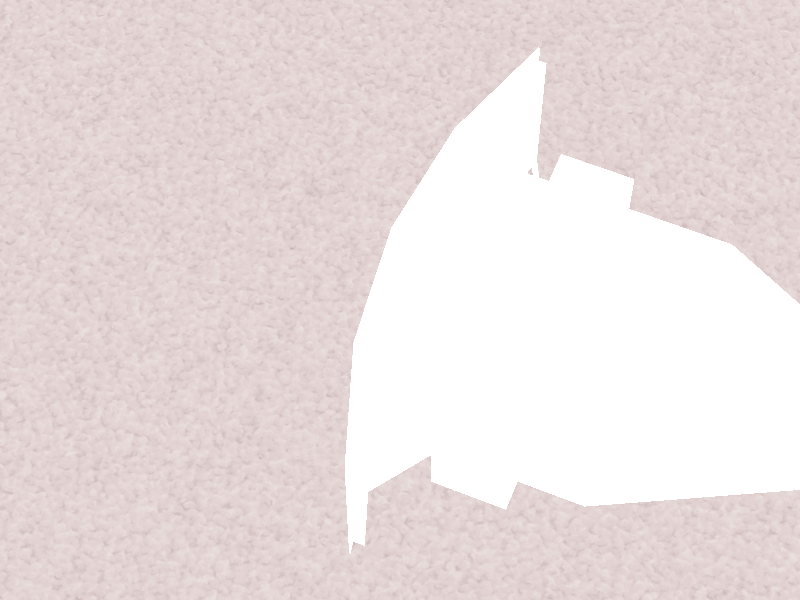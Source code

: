 
#version 3.5

global_settings {
    assumed_gamma 1
}
        
light_source {
    <200, 200, 200>*10000
    rgb 1.3
}
        
camera {
  location    <144.26919555664062, 59.194000244140625, 288.53839111328125>
  direction   y
  sky         z
  up          z
  right       (4/3)*x
  look_at     <0, 0, 0>
  angle       20
}
        
background {
    color rgb <0.60, 0.70, 0.95>
}
        
plane {
  z, -76.93689727783203

  texture {
    pigment {
      bozo
      color_map {
        [ 0.0 color rgb<0.356, 0.321, 0.274> ]
        [ 0.1 color rgb<0.611, 0.500, 0.500> ]
        [ 0.4 color rgb<0.745, 0.623, 0.623> ]
        [ 1.0 color rgb<0.837, 0.782, 0.745> ]
      }
      warp { turbulence 0.6 }
    }
    finish {
      diffuse 0.6
      ambient 0.1
      specular 0.2
      reflection {
        0.2, 0.6
        fresnel on
      }
      conserve_energy
    }
  }
}
        
#declare Mesh_Texture=
  texture{
    pigment{
      uv_mapping
      spiral2 8
      color_map {
        [0.5 color rgb 1 ]
        [0.5 color rgb <0,0,0.2> ]
      }
      scale 0.8
    }
    finish {
      specular 0.3
      roughness 0.01
    }
}
        
#declare Mesh=
mesh2 {
    vertex_vectors {
        152,
        <-36.067100524902344, -14.798500061035156, -4.116000175476074>, <-18.497299194335938, -14.798500061035156, 2.031899929046631>, <-18.497299194335938, 14.798500061035156, 2.031899929046631>,
		<-36.067100524902344, 14.798500061035156, -4.116000175476074>, <9.999999747378752e-05, -14.798500061035156, 4.116099834442139>, <9.999999747378752e-05, 14.798500061035156, 4.116099834442139>,
		<18.497400283813477, -14.798500061035156, 2.031899929046631>, <18.497400283813477, 14.798500061035156, 2.031899929046631>, <36.067298889160156, -14.798500061035156, -4.116099834442139>,
		<36.067298889160156, 14.798500061035156, -4.116099834442139>, <-17.757400512695312, -13.756099700927734, -0.06520000100135803>, <-34.6244010925293, -13.756099700927734, -5.967199802398682>,
		<-17.757400512695312, 13.755999565124512, -0.06520000100135803>, <-34.6244010925293, 13.755999565124512, -5.967199802398682>, <9.999999747378752e-05, -13.756099700927734, 1.9356000423431396>,
		<9.999999747378752e-05, 13.755999565124512, 1.9356000423431396>, <17.75749969482422, -13.756099700927734, -0.06520000100135803>, <17.75749969482422, 13.755999565124512, -0.06520000100135803>,
		<34.62459945678711, -13.756099700927734, -5.967199802398682>, <34.62459945678711, 13.755999565124512, -5.967199802398682>, <-36.067100524902344, -14.798500061035156, -4.392300128936768>,
		<-18.497299194335938, -14.798500061035156, 1.7555999755859375>, <-18.497299194335938, 14.798500061035156, 1.7555999755859375>, <-36.067100524902344, 14.798500061035156, -4.392300128936768>,
		<9.999999747378752e-05, -14.798500061035156, 3.8396999835968018>, <9.999999747378752e-05, 14.798500061035156, 3.8396999835968018>, <18.497400283813477, -14.798500061035156, 1.7555999755859375>,
		<18.497400283813477, 14.798500061035156, 1.7555999755859375>, <36.067298889160156, -14.798500061035156, -4.392399787902832>, <36.067298889160156, 14.798500061035156, -4.392399787902832>,
		<-34.6244010925293, -13.756099700927734, -4.187099933624268>, <-17.757400512695312, -13.756099700927734, 1.715000033378601>, <-17.757400512695312, 13.755999565124512, 1.715000033378601>,
		<-34.6244010925293, 13.755999565124512, -4.187099933624268>, <9.999999747378752e-05, -13.756099700927734, 3.7156999111175537>, <9.999999747378752e-05, 13.755999565124512, 3.7156999111175537>,
		<17.75749969482422, -13.756099700927734, 1.714900016784668>, <17.75749969482422, 13.755999565124512, 1.714900016784668>, <34.62459945678711, -13.756099700927734, -4.187099933624268>,
		<34.62459945678711, 13.755999565124512, -4.187099933624268>, <18.9596004486084, -6.979100227355957, -10.73799991607666>, <19.149799346923828, -6.979100227355957, -11.14579963684082>,
		<18.9596004486084, -7.428999900817871, -10.73799991607666>, <18.769500732421875, -6.979100227355957, -10.3302001953125>, <18.9596004486084, -6.529099941253662, -10.73799991607666>,
		<19.149799346923828, -6.979100227355957, -11.14579963684082>, <31.73270034790039, -6.979100227355957, -4.935200214385986>, <31.542600631713867, -7.428999900817871, -4.527400016784668>,
		<31.352399826049805, -6.979100227355957, -4.11959981918335>, <31.542600631713867, -6.529099941253662, -4.527400016784668>, <31.73270034790039, -6.979100227355957, -4.935200214385986>,
		<31.542600631713867, -6.979100227355957, -4.527400016784668>, <18.9596004486084, 6.828100204467773, -10.73799991607666>, <19.149799346923828, 6.828100204467773, -11.14579963684082>,
		<18.9596004486084, 6.3780999183654785, -10.73799991607666>, <18.769500732421875, 6.828100204467773, -10.3302001953125>, <18.9596004486084, 7.27810001373291, -10.73799991607666>,
		<19.149799346923828, 6.828100204467773, -11.14579963684082>, <31.73270034790039, 6.828100204467773, -4.935200214385986>, <31.542600631713867, 6.3780999183654785, -4.527400016784668>,
		<31.352399826049805, 6.828100204467773, -4.11959981918335>, <31.542600631713867, 7.27810001373291, -4.527400016784668>, <31.73270034790039, 6.828100204467773, -4.935200214385986>,
		<31.542600631713867, 6.828100204467773, -4.527400016784668>, <25.38479995727539, -6.35830020904541, -23.47439956665039>, <25.38479995727539, 5.739999771118164, -23.47439956665039>,
		<25.38479995727539, 5.739999771118164, -12.119000434875488>, <25.38479995727539, -6.35830020904541, -12.119000434875488>, <19.866300582885742, -6.35830020904541, -23.47439956665039>,
		<19.866300582885742, -6.35830020904541, -12.119000434875488>, <19.866300582885742, 5.739999771118164, -12.119000434875488>, <19.866300582885742, 5.739999771118164, -23.47439956665039>,
		<25.38479995727539, -6.35830020904541, -23.47439956665039>, <25.38479995727539, -6.35830020904541, -12.119000434875488>, <19.866300582885742, -6.35830020904541, -12.119000434875488>,
		<19.866300582885742, -6.35830020904541, -23.47439956665039>, <25.38479995727539, 5.739999771118164, -12.119000434875488>, <19.866300582885742, -6.35830020904541, -12.119000434875488>,
		<25.38479995727539, 5.739999771118164, -12.119000434875488>, <25.38479995727539, 5.739999771118164, -23.47439956665039>, <19.866300582885742, 5.739999771118164, -23.47439956665039>,
		<19.866300582885742, 5.739999771118164, -12.119000434875488>, <25.38479995727539, 5.739999771118164, -23.47439956665039>, <19.866300582885742, -6.35830020904541, -23.47439956665039>,
		<-19.58060073852539, -6.35830020904541, -23.47439956665039>, <-19.58060073852539, 5.739999771118164, -23.47439956665039>, <-19.58060073852539, 5.739999771118164, -12.119000434875488>,
		<-19.58060073852539, -6.35830020904541, -12.119000434875488>, <-25.099199295043945, -6.35830020904541, -23.47439956665039>, <-25.099199295043945, -6.35830020904541, -12.119000434875488>,
		<-25.099199295043945, 5.739999771118164, -12.119000434875488>, <-25.099199295043945, 5.739999771118164, -23.47439956665039>, <-19.58060073852539, -6.35830020904541, -23.47439956665039>,
		<-19.58060073852539, -6.35830020904541, -12.119000434875488>, <-25.099199295043945, -6.35830020904541, -12.119000434875488>, <-25.099199295043945, -6.35830020904541, -23.47439956665039>,
		<-19.58060073852539, 5.739999771118164, -12.119000434875488>, <-25.099199295043945, -6.35830020904541, -12.119000434875488>, <-19.58060073852539, 5.739999771118164, -12.119000434875488>,
		<-19.58060073852539, 5.739999771118164, -23.47439956665039>, <-25.099199295043945, 5.739999771118164, -23.47439956665039>, <-25.099199295043945, 5.739999771118164, -12.119000434875488>,
		<-19.58060073852539, 5.739999771118164, -23.47439956665039>, <-25.099199295043945, -6.35830020904541, -23.47439956665039>, <5.342899799346924, 7.836900234222412, -59.977500915527344>,
		<5.342899799346924, 7.836900234222412, -66.41690063476562>, <-5.431700229644775, 7.836900234222412, -66.41690063476562>, <-5.431700229644775, 7.836900234222412, -59.977500915527344>,
		<13.456999778747559, 7.836900234222412, -52.01499938964844>, <-19.263999938964844, 7.836900234222412, -32.9739990234375>, <19.29640007019043, 7.836900234222412, -39.80590057373047>,
		<-19.263999938964844, 7.836900234222412, -10.812999725341797>, <-29.36549949645996, 7.836900234222412, -3.578200101852417>, <-17.777700424194336, 7.836900234222412, 0.3824000060558319>,
		<0.016200000420212746, 7.836900234222412, 2.4010000228881836>, <19.29640007019043, 7.836900234222412, -0.24250000715255737>, <-5.431700229644775, 7.31689977645874, -66.93689727783203>,
		<-5.951700210571289, 7.31689977645874, -66.41690063476562>, <-5.951700210571289, 7.31689977645874, -60.39469909667969>, <-19.784000396728516, 7.31689977645874, -33.35770034790039>,
		<-19.784000396728516, 7.31689977645874, -11.009499549865723>, <19.8164005279541, 7.31689977645874, -40.06990051269531>, <19.8164005279541, 7.31689977645874, -0.24250000715255737>,
		<13.97700023651123, 7.31689977645874, -52.423500061035156>, <5.8628997802734375, 7.31689977645874, -60.39469909667969>, <5.8628997802734375, 7.31689977645874, -66.41690063476562>,
		<5.342899799346924, 7.31689977645874, -66.93689727783203>, <-5.951700210571289, -7.302000045776367, -66.41690063476562>, <-5.431700229644775, -7.302000045776367, -66.93689727783203>,
		<-5.951700210571289, -7.302000045776367, -60.39469909667969>, <-19.784000396728516, -7.302000045776367, -33.35770034790039>, <-19.784000396728516, -7.302000045776367, -11.009599685668945>,
		<19.8164005279541, -7.302000045776367, -40.06990051269531>, <19.8164005279541, -7.302000045776367, -0.24250000715255737>, <13.97700023651123, -7.302000045776367, -52.423500061035156>,
		<5.8628997802734375, -7.302000045776367, -60.39469909667969>, <5.8628997802734375, -7.302000045776367, -66.41690063476562>, <5.342899799346924, -7.302000045776367, -66.93689727783203>,
		<-5.431700229644775, -7.822000026702881, -66.41690063476562>, <-5.431700229644775, -7.822000026702881, -59.977500915527344>, <-19.263999938964844, -7.822000026702881, -32.9739990234375>,
		<-19.263999938964844, -7.822000026702881, -10.812999725341797>, <19.29640007019043, -7.822000026702881, -39.80590057373047>, <19.29640007019043, -7.822000026702881, -0.24250000715255737>,
		<13.456999778747559, -7.822000026702881, -52.01499938964844>, <5.342899799346924, -7.822000026702881, -59.977500915527344>, <5.342899799346924, -7.822000026702881, -66.41690063476562>,
		<0.016200000420212746, -7.822000026702881, 2.4010000228881836>, <-17.777700424194336, -7.822000026702881, 0.3824000060558319>, <-29.36549949645996, -7.822000026702881, -3.578200101852417>,
		<-29.885499954223633, 7.31689977645874, -3.9400999546051025>, <-29.885499954223633, -7.302000045776367, -3.9400999546051025>, 
    }
    face_indices {
        224,
        <0, 1, 2>, <2, 3, 0>,
		<1, 4, 5>, <5, 2, 1>,
		<4, 6, 7>, <7, 5, 4>,
		<6, 8, 9>, <9, 7, 6>,
		<10, 11, 12>, <13, 12, 11>,
		<14, 10, 15>, <12, 15, 10>,
		<16, 14, 17>, <15, 17, 14>,
		<18, 16, 19>, <17, 19, 16>,
		<1, 0, 20>, <20, 21, 1>,
		<3, 2, 22>, <22, 23, 3>,
		<0, 3, 23>, <23, 20, 0>,
		<4, 1, 21>, <21, 24, 4>,
		<2, 5, 25>, <25, 22, 2>,
		<6, 4, 24>, <24, 26, 6>,
		<5, 7, 27>, <27, 25, 5>,
		<8, 6, 26>, <26, 28, 8>,
		<9, 8, 28>, <28, 29, 9>,
		<7, 9, 29>, <29, 27, 7>,
		<21, 20, 30>, <30, 31, 21>,
		<23, 22, 32>, <32, 33, 23>,
		<20, 23, 33>, <33, 30, 20>,
		<24, 21, 31>, <31, 34, 24>,
		<22, 25, 35>, <35, 32, 22>,
		<26, 24, 34>, <34, 36, 26>,
		<25, 27, 37>, <37, 35, 25>,
		<28, 26, 36>, <36, 38, 28>,
		<29, 28, 38>, <38, 39, 29>,
		<27, 29, 39>, <39, 37, 27>,
		<31, 30, 11>, <11, 10, 31>,
		<33, 32, 12>, <12, 13, 33>,
		<30, 33, 13>, <13, 11, 30>,
		<34, 31, 10>, <10, 14, 34>,
		<32, 35, 15>, <15, 12, 32>,
		<36, 34, 14>, <14, 16, 36>,
		<35, 37, 17>, <17, 15, 35>,
		<38, 36, 16>, <16, 18, 38>,
		<39, 38, 18>, <18, 19, 39>,
		<37, 39, 19>, <19, 17, 37>,
		<40, 41, 42>, <40, 42, 43>,
		<40, 43, 44>, <40, 44, 45>,
		<41, 46, 47>, <41, 47, 42>,
		<42, 47, 48>, <42, 48, 43>,
		<43, 48, 49>, <43, 49, 44>,
		<44, 49, 50>, <44, 50, 45>,
		<51, 47, 46>, <51, 48, 47>,
		<51, 49, 48>, <51, 50, 49>,
		<52, 53, 54>, <52, 54, 55>,
		<52, 55, 56>, <52, 56, 57>,
		<53, 58, 59>, <53, 59, 54>,
		<54, 59, 60>, <54, 60, 55>,
		<55, 60, 61>, <55, 61, 56>,
		<56, 61, 62>, <56, 62, 57>,
		<63, 59, 58>, <63, 60, 59>,
		<63, 61, 60>, <63, 62, 61>,
		<64, 65, 66>, <66, 67, 64>,
		<68, 69, 70>, <70, 71, 68>,
		<72, 73, 74>, <74, 75, 72>,
		<67, 76, 70>, <70, 77, 67>,
		<78, 79, 80>, <80, 81, 78>,
		<82, 64, 83>, <83, 71, 82>,
		<84, 85, 86>, <86, 87, 84>,
		<88, 89, 90>, <90, 91, 88>,
		<92, 93, 94>, <94, 95, 92>,
		<87, 96, 90>, <90, 97, 87>,
		<98, 99, 100>, <100, 101, 98>,
		<102, 84, 103>, <103, 91, 102>,
		<104, 105, 106>, <106, 107, 104>,
		<108, 104, 107>, <107, 109, 108>,
		<109, 110, 108>, <111, 112, 113>,
		<111, 113, 114>, <109, 111, 114>,
		<109, 114, 115>, <109, 115, 110>,
		<106, 116, 117>, <118, 107, 106>,
		<106, 117, 118>, <119, 109, 107>,
		<107, 118, 119>, <109, 119, 120>,
		<120, 111, 109>, <121, 110, 115>,
		<115, 122, 121>, <123, 108, 110>,
		<110, 121, 123>, <124, 104, 108>,
		<108, 123, 124>, <125, 105, 104>,
		<104, 124, 125>, <105, 125, 126>,
		<116, 106, 105>, <105, 126, 116>,
		<127, 117, 116>, <116, 128, 127>,
		<129, 118, 117>, <117, 127, 129>,
		<130, 119, 118>, <118, 129, 130>,
		<130, 131, 120>, <120, 119, 130>,
		<132, 121, 122>, <122, 133, 132>,
		<134, 123, 121>, <121, 132, 134>,
		<135, 124, 123>, <123, 134, 135>,
		<136, 125, 124>, <124, 135, 136>,
		<137, 126, 125>, <125, 136, 137>,
		<128, 116, 126>, <126, 137, 128>,
		<128, 138, 127>, <139, 129, 127>,
		<127, 138, 139>, <140, 130, 129>,
		<129, 139, 140>, <140, 141, 131>,
		<131, 130, 140>, <142, 132, 133>,
		<133, 143, 142>, <144, 134, 132>,
		<132, 142, 144>, <145, 135, 134>,
		<134, 144, 145>, <146, 136, 135>,
		<135, 145, 146>, <136, 146, 137>,
		<138, 128, 137>, <137, 146, 138>,
		<142, 143, 147>, <148, 149, 141>,
		<147, 148, 141>, <142, 147, 141>,
		<142, 141, 140>, <144, 142, 140>,
		<140, 139, 145>, <145, 144, 140>,
		<139, 138, 146>, <146, 145, 139>,
		<150, 151, 149>, <149, 148, 113>,
		<150, 149, 113>, <112, 150, 113>,
		<143, 133, 122>, <143, 122, 115>,
		<143, 115, 114>, <147, 143, 114>,
		<150, 112, 111>, <111, 120, 150>,
		<151, 150, 120>, <120, 131, 151>,
		<149, 151, 131>, <131, 141, 149>,
		<147, 114, 113>, <113, 148, 147>,

    }
}
        
object {
  Mesh
  texture { Mesh_Texture }
  rotate 180*z
  rotate 90*x
  translate < -2, 2, 1.5>
}
        